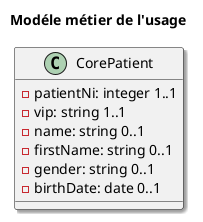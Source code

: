 @startuml

skinparam Shadowing 1.0

title
Modéle métier de l'usage
end title

class CorePatient {
  - {field} patientNi: integer 1..1
  - {field} vip: string 1..1
  - {field} name: string 0..1
  - {field} firstName: string 0..1
  - {field} gender: string 0..1
  - {field} birthDate: date 0..1
}


@enduml
